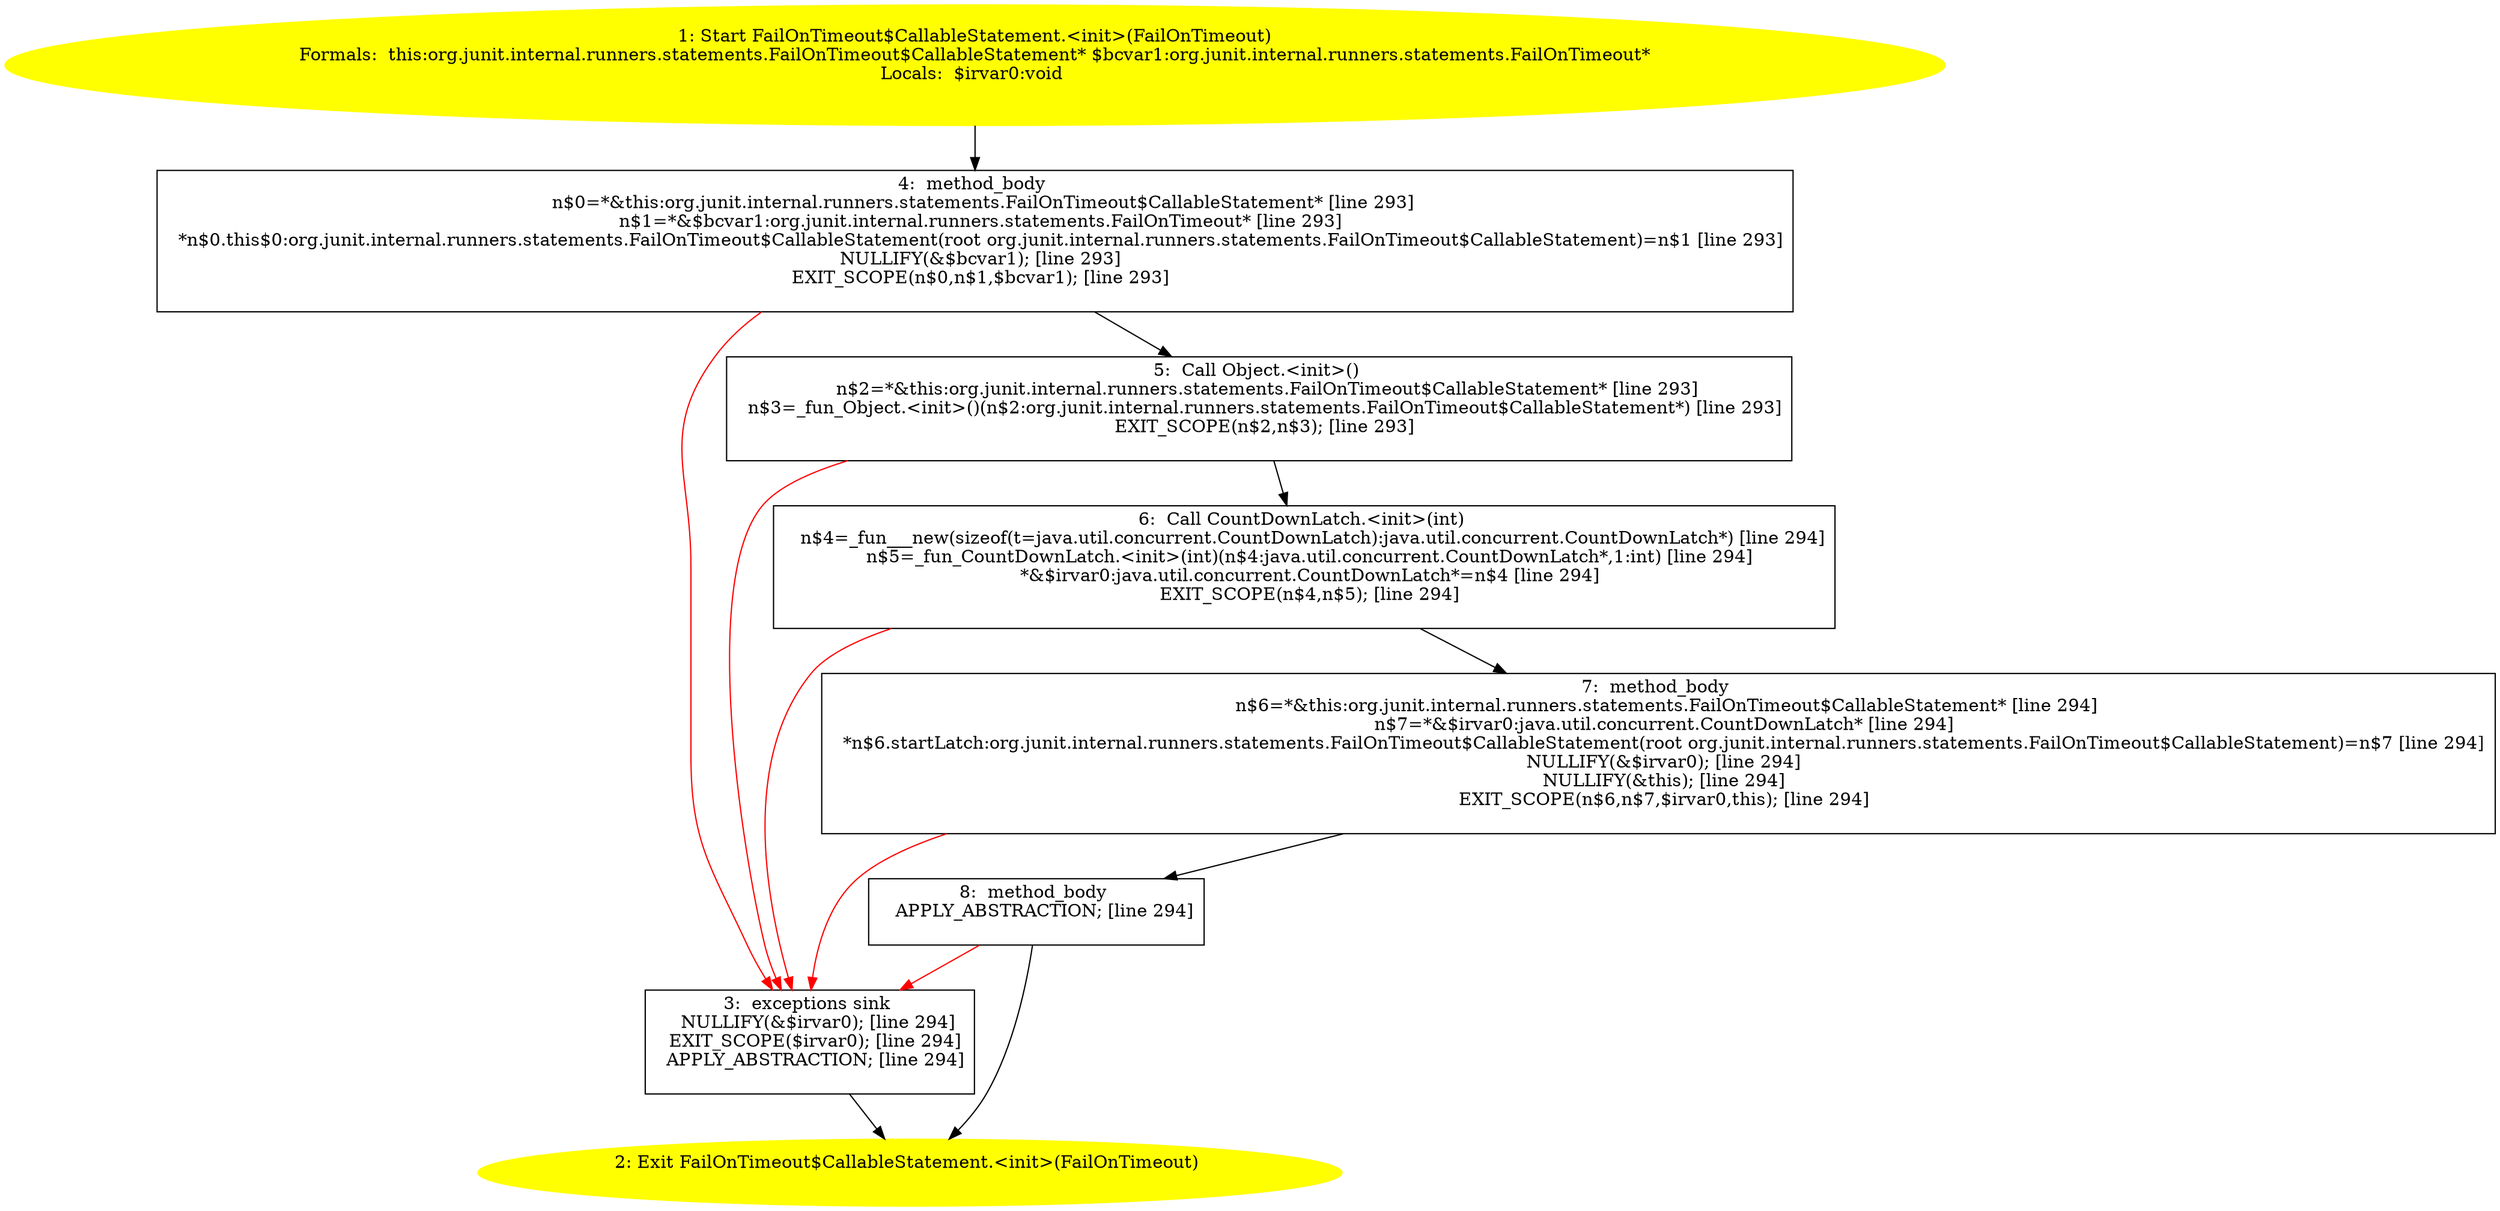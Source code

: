 /* @generated */
digraph cfg {
"org.junit.internal.runners.statements.FailOnTimeout$CallableStatement.<init>(org.junit.internal.runn.8ccf2d595f9ea5384a990e888a7163db_1" [label="1: Start FailOnTimeout$CallableStatement.<init>(FailOnTimeout)\nFormals:  this:org.junit.internal.runners.statements.FailOnTimeout$CallableStatement* $bcvar1:org.junit.internal.runners.statements.FailOnTimeout*\nLocals:  $irvar0:void \n  " color=yellow style=filled]
	

	 "org.junit.internal.runners.statements.FailOnTimeout$CallableStatement.<init>(org.junit.internal.runn.8ccf2d595f9ea5384a990e888a7163db_1" -> "org.junit.internal.runners.statements.FailOnTimeout$CallableStatement.<init>(org.junit.internal.runn.8ccf2d595f9ea5384a990e888a7163db_4" ;
"org.junit.internal.runners.statements.FailOnTimeout$CallableStatement.<init>(org.junit.internal.runn.8ccf2d595f9ea5384a990e888a7163db_2" [label="2: Exit FailOnTimeout$CallableStatement.<init>(FailOnTimeout) \n  " color=yellow style=filled]
	

"org.junit.internal.runners.statements.FailOnTimeout$CallableStatement.<init>(org.junit.internal.runn.8ccf2d595f9ea5384a990e888a7163db_3" [label="3:  exceptions sink \n   NULLIFY(&$irvar0); [line 294]\n  EXIT_SCOPE($irvar0); [line 294]\n  APPLY_ABSTRACTION; [line 294]\n " shape="box"]
	

	 "org.junit.internal.runners.statements.FailOnTimeout$CallableStatement.<init>(org.junit.internal.runn.8ccf2d595f9ea5384a990e888a7163db_3" -> "org.junit.internal.runners.statements.FailOnTimeout$CallableStatement.<init>(org.junit.internal.runn.8ccf2d595f9ea5384a990e888a7163db_2" ;
"org.junit.internal.runners.statements.FailOnTimeout$CallableStatement.<init>(org.junit.internal.runn.8ccf2d595f9ea5384a990e888a7163db_4" [label="4:  method_body \n   n$0=*&this:org.junit.internal.runners.statements.FailOnTimeout$CallableStatement* [line 293]\n  n$1=*&$bcvar1:org.junit.internal.runners.statements.FailOnTimeout* [line 293]\n  *n$0.this$0:org.junit.internal.runners.statements.FailOnTimeout$CallableStatement(root org.junit.internal.runners.statements.FailOnTimeout$CallableStatement)=n$1 [line 293]\n  NULLIFY(&$bcvar1); [line 293]\n  EXIT_SCOPE(n$0,n$1,$bcvar1); [line 293]\n " shape="box"]
	

	 "org.junit.internal.runners.statements.FailOnTimeout$CallableStatement.<init>(org.junit.internal.runn.8ccf2d595f9ea5384a990e888a7163db_4" -> "org.junit.internal.runners.statements.FailOnTimeout$CallableStatement.<init>(org.junit.internal.runn.8ccf2d595f9ea5384a990e888a7163db_5" ;
	 "org.junit.internal.runners.statements.FailOnTimeout$CallableStatement.<init>(org.junit.internal.runn.8ccf2d595f9ea5384a990e888a7163db_4" -> "org.junit.internal.runners.statements.FailOnTimeout$CallableStatement.<init>(org.junit.internal.runn.8ccf2d595f9ea5384a990e888a7163db_3" [color="red" ];
"org.junit.internal.runners.statements.FailOnTimeout$CallableStatement.<init>(org.junit.internal.runn.8ccf2d595f9ea5384a990e888a7163db_5" [label="5:  Call Object.<init>() \n   n$2=*&this:org.junit.internal.runners.statements.FailOnTimeout$CallableStatement* [line 293]\n  n$3=_fun_Object.<init>()(n$2:org.junit.internal.runners.statements.FailOnTimeout$CallableStatement*) [line 293]\n  EXIT_SCOPE(n$2,n$3); [line 293]\n " shape="box"]
	

	 "org.junit.internal.runners.statements.FailOnTimeout$CallableStatement.<init>(org.junit.internal.runn.8ccf2d595f9ea5384a990e888a7163db_5" -> "org.junit.internal.runners.statements.FailOnTimeout$CallableStatement.<init>(org.junit.internal.runn.8ccf2d595f9ea5384a990e888a7163db_6" ;
	 "org.junit.internal.runners.statements.FailOnTimeout$CallableStatement.<init>(org.junit.internal.runn.8ccf2d595f9ea5384a990e888a7163db_5" -> "org.junit.internal.runners.statements.FailOnTimeout$CallableStatement.<init>(org.junit.internal.runn.8ccf2d595f9ea5384a990e888a7163db_3" [color="red" ];
"org.junit.internal.runners.statements.FailOnTimeout$CallableStatement.<init>(org.junit.internal.runn.8ccf2d595f9ea5384a990e888a7163db_6" [label="6:  Call CountDownLatch.<init>(int) \n   n$4=_fun___new(sizeof(t=java.util.concurrent.CountDownLatch):java.util.concurrent.CountDownLatch*) [line 294]\n  n$5=_fun_CountDownLatch.<init>(int)(n$4:java.util.concurrent.CountDownLatch*,1:int) [line 294]\n  *&$irvar0:java.util.concurrent.CountDownLatch*=n$4 [line 294]\n  EXIT_SCOPE(n$4,n$5); [line 294]\n " shape="box"]
	

	 "org.junit.internal.runners.statements.FailOnTimeout$CallableStatement.<init>(org.junit.internal.runn.8ccf2d595f9ea5384a990e888a7163db_6" -> "org.junit.internal.runners.statements.FailOnTimeout$CallableStatement.<init>(org.junit.internal.runn.8ccf2d595f9ea5384a990e888a7163db_7" ;
	 "org.junit.internal.runners.statements.FailOnTimeout$CallableStatement.<init>(org.junit.internal.runn.8ccf2d595f9ea5384a990e888a7163db_6" -> "org.junit.internal.runners.statements.FailOnTimeout$CallableStatement.<init>(org.junit.internal.runn.8ccf2d595f9ea5384a990e888a7163db_3" [color="red" ];
"org.junit.internal.runners.statements.FailOnTimeout$CallableStatement.<init>(org.junit.internal.runn.8ccf2d595f9ea5384a990e888a7163db_7" [label="7:  method_body \n   n$6=*&this:org.junit.internal.runners.statements.FailOnTimeout$CallableStatement* [line 294]\n  n$7=*&$irvar0:java.util.concurrent.CountDownLatch* [line 294]\n  *n$6.startLatch:org.junit.internal.runners.statements.FailOnTimeout$CallableStatement(root org.junit.internal.runners.statements.FailOnTimeout$CallableStatement)=n$7 [line 294]\n  NULLIFY(&$irvar0); [line 294]\n  NULLIFY(&this); [line 294]\n  EXIT_SCOPE(n$6,n$7,$irvar0,this); [line 294]\n " shape="box"]
	

	 "org.junit.internal.runners.statements.FailOnTimeout$CallableStatement.<init>(org.junit.internal.runn.8ccf2d595f9ea5384a990e888a7163db_7" -> "org.junit.internal.runners.statements.FailOnTimeout$CallableStatement.<init>(org.junit.internal.runn.8ccf2d595f9ea5384a990e888a7163db_8" ;
	 "org.junit.internal.runners.statements.FailOnTimeout$CallableStatement.<init>(org.junit.internal.runn.8ccf2d595f9ea5384a990e888a7163db_7" -> "org.junit.internal.runners.statements.FailOnTimeout$CallableStatement.<init>(org.junit.internal.runn.8ccf2d595f9ea5384a990e888a7163db_3" [color="red" ];
"org.junit.internal.runners.statements.FailOnTimeout$CallableStatement.<init>(org.junit.internal.runn.8ccf2d595f9ea5384a990e888a7163db_8" [label="8:  method_body \n   APPLY_ABSTRACTION; [line 294]\n " shape="box"]
	

	 "org.junit.internal.runners.statements.FailOnTimeout$CallableStatement.<init>(org.junit.internal.runn.8ccf2d595f9ea5384a990e888a7163db_8" -> "org.junit.internal.runners.statements.FailOnTimeout$CallableStatement.<init>(org.junit.internal.runn.8ccf2d595f9ea5384a990e888a7163db_2" ;
	 "org.junit.internal.runners.statements.FailOnTimeout$CallableStatement.<init>(org.junit.internal.runn.8ccf2d595f9ea5384a990e888a7163db_8" -> "org.junit.internal.runners.statements.FailOnTimeout$CallableStatement.<init>(org.junit.internal.runn.8ccf2d595f9ea5384a990e888a7163db_3" [color="red" ];
}
